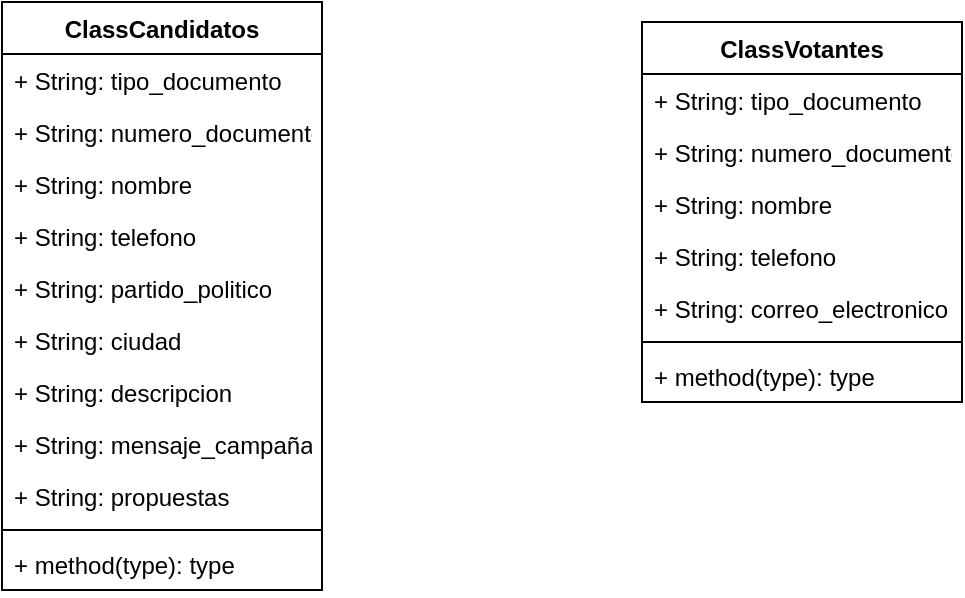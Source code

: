 <mxfile version="20.0.3" type="github">
  <diagram name="Page-1" id="c4acf3e9-155e-7222-9cf6-157b1a14988f">
    <mxGraphModel dx="981" dy="548" grid="1" gridSize="10" guides="1" tooltips="1" connect="1" arrows="1" fold="1" page="1" pageScale="1" pageWidth="850" pageHeight="1100" background="none" math="0" shadow="0">
      <root>
        <mxCell id="0" />
        <mxCell id="1" parent="0" />
        <mxCell id="cFoRg0rLneCfmQRP-767-1" value="ClassCandidatos" style="swimlane;fontStyle=1;align=center;verticalAlign=top;childLayout=stackLayout;horizontal=1;startSize=26;horizontalStack=0;resizeParent=1;resizeParentMax=0;resizeLast=0;collapsible=1;marginBottom=0;" vertex="1" parent="1">
          <mxGeometry x="40" y="100" width="160" height="294" as="geometry" />
        </mxCell>
        <mxCell id="cFoRg0rLneCfmQRP-767-2" value="+ String: tipo_documento" style="text;strokeColor=none;fillColor=none;align=left;verticalAlign=top;spacingLeft=4;spacingRight=4;overflow=hidden;rotatable=0;points=[[0,0.5],[1,0.5]];portConstraint=eastwest;" vertex="1" parent="cFoRg0rLneCfmQRP-767-1">
          <mxGeometry y="26" width="160" height="26" as="geometry" />
        </mxCell>
        <mxCell id="cFoRg0rLneCfmQRP-767-9" value="+ String: numero_documento" style="text;strokeColor=none;fillColor=none;align=left;verticalAlign=top;spacingLeft=4;spacingRight=4;overflow=hidden;rotatable=0;points=[[0,0.5],[1,0.5]];portConstraint=eastwest;" vertex="1" parent="cFoRg0rLneCfmQRP-767-1">
          <mxGeometry y="52" width="160" height="26" as="geometry" />
        </mxCell>
        <mxCell id="cFoRg0rLneCfmQRP-767-10" value="+ String: nombre" style="text;strokeColor=none;fillColor=none;align=left;verticalAlign=top;spacingLeft=4;spacingRight=4;overflow=hidden;rotatable=0;points=[[0,0.5],[1,0.5]];portConstraint=eastwest;" vertex="1" parent="cFoRg0rLneCfmQRP-767-1">
          <mxGeometry y="78" width="160" height="26" as="geometry" />
        </mxCell>
        <mxCell id="cFoRg0rLneCfmQRP-767-11" value="+ String: telefono" style="text;strokeColor=none;fillColor=none;align=left;verticalAlign=top;spacingLeft=4;spacingRight=4;overflow=hidden;rotatable=0;points=[[0,0.5],[1,0.5]];portConstraint=eastwest;" vertex="1" parent="cFoRg0rLneCfmQRP-767-1">
          <mxGeometry y="104" width="160" height="26" as="geometry" />
        </mxCell>
        <mxCell id="cFoRg0rLneCfmQRP-767-12" value="+ String: partido_politico" style="text;strokeColor=none;fillColor=none;align=left;verticalAlign=top;spacingLeft=4;spacingRight=4;overflow=hidden;rotatable=0;points=[[0,0.5],[1,0.5]];portConstraint=eastwest;" vertex="1" parent="cFoRg0rLneCfmQRP-767-1">
          <mxGeometry y="130" width="160" height="26" as="geometry" />
        </mxCell>
        <mxCell id="cFoRg0rLneCfmQRP-767-13" value="+ String: ciudad&#xa;" style="text;strokeColor=none;fillColor=none;align=left;verticalAlign=top;spacingLeft=4;spacingRight=4;overflow=hidden;rotatable=0;points=[[0,0.5],[1,0.5]];portConstraint=eastwest;" vertex="1" parent="cFoRg0rLneCfmQRP-767-1">
          <mxGeometry y="156" width="160" height="26" as="geometry" />
        </mxCell>
        <mxCell id="cFoRg0rLneCfmQRP-767-15" value="+ String: descripcion&#xa;" style="text;strokeColor=none;fillColor=none;align=left;verticalAlign=top;spacingLeft=4;spacingRight=4;overflow=hidden;rotatable=0;points=[[0,0.5],[1,0.5]];portConstraint=eastwest;" vertex="1" parent="cFoRg0rLneCfmQRP-767-1">
          <mxGeometry y="182" width="160" height="26" as="geometry" />
        </mxCell>
        <mxCell id="cFoRg0rLneCfmQRP-767-17" value="+ String: mensaje_campaña&#xa;" style="text;strokeColor=none;fillColor=none;align=left;verticalAlign=top;spacingLeft=4;spacingRight=4;overflow=hidden;rotatable=0;points=[[0,0.5],[1,0.5]];portConstraint=eastwest;" vertex="1" parent="cFoRg0rLneCfmQRP-767-1">
          <mxGeometry y="208" width="160" height="26" as="geometry" />
        </mxCell>
        <mxCell id="cFoRg0rLneCfmQRP-767-18" value="+ String: propuestas" style="text;strokeColor=none;fillColor=none;align=left;verticalAlign=top;spacingLeft=4;spacingRight=4;overflow=hidden;rotatable=0;points=[[0,0.5],[1,0.5]];portConstraint=eastwest;" vertex="1" parent="cFoRg0rLneCfmQRP-767-1">
          <mxGeometry y="234" width="160" height="26" as="geometry" />
        </mxCell>
        <mxCell id="cFoRg0rLneCfmQRP-767-3" value="" style="line;strokeWidth=1;fillColor=none;align=left;verticalAlign=middle;spacingTop=-1;spacingLeft=3;spacingRight=3;rotatable=0;labelPosition=right;points=[];portConstraint=eastwest;" vertex="1" parent="cFoRg0rLneCfmQRP-767-1">
          <mxGeometry y="260" width="160" height="8" as="geometry" />
        </mxCell>
        <mxCell id="cFoRg0rLneCfmQRP-767-4" value="+ method(type): type" style="text;strokeColor=none;fillColor=none;align=left;verticalAlign=top;spacingLeft=4;spacingRight=4;overflow=hidden;rotatable=0;points=[[0,0.5],[1,0.5]];portConstraint=eastwest;" vertex="1" parent="cFoRg0rLneCfmQRP-767-1">
          <mxGeometry y="268" width="160" height="26" as="geometry" />
        </mxCell>
        <mxCell id="cFoRg0rLneCfmQRP-767-19" value="ClassVotantes" style="swimlane;fontStyle=1;align=center;verticalAlign=top;childLayout=stackLayout;horizontal=1;startSize=26;horizontalStack=0;resizeParent=1;resizeParentMax=0;resizeLast=0;collapsible=1;marginBottom=0;" vertex="1" parent="1">
          <mxGeometry x="360" y="110" width="160" height="190" as="geometry" />
        </mxCell>
        <mxCell id="cFoRg0rLneCfmQRP-767-20" value="+ String: tipo_documento" style="text;strokeColor=none;fillColor=none;align=left;verticalAlign=top;spacingLeft=4;spacingRight=4;overflow=hidden;rotatable=0;points=[[0,0.5],[1,0.5]];portConstraint=eastwest;" vertex="1" parent="cFoRg0rLneCfmQRP-767-19">
          <mxGeometry y="26" width="160" height="26" as="geometry" />
        </mxCell>
        <mxCell id="cFoRg0rLneCfmQRP-767-21" value="+ String: numero_documento" style="text;strokeColor=none;fillColor=none;align=left;verticalAlign=top;spacingLeft=4;spacingRight=4;overflow=hidden;rotatable=0;points=[[0,0.5],[1,0.5]];portConstraint=eastwest;" vertex="1" parent="cFoRg0rLneCfmQRP-767-19">
          <mxGeometry y="52" width="160" height="26" as="geometry" />
        </mxCell>
        <mxCell id="cFoRg0rLneCfmQRP-767-22" value="+ String: nombre" style="text;strokeColor=none;fillColor=none;align=left;verticalAlign=top;spacingLeft=4;spacingRight=4;overflow=hidden;rotatable=0;points=[[0,0.5],[1,0.5]];portConstraint=eastwest;" vertex="1" parent="cFoRg0rLneCfmQRP-767-19">
          <mxGeometry y="78" width="160" height="26" as="geometry" />
        </mxCell>
        <mxCell id="cFoRg0rLneCfmQRP-767-23" value="+ String: telefono" style="text;strokeColor=none;fillColor=none;align=left;verticalAlign=top;spacingLeft=4;spacingRight=4;overflow=hidden;rotatable=0;points=[[0,0.5],[1,0.5]];portConstraint=eastwest;" vertex="1" parent="cFoRg0rLneCfmQRP-767-19">
          <mxGeometry y="104" width="160" height="26" as="geometry" />
        </mxCell>
        <mxCell id="cFoRg0rLneCfmQRP-767-24" value="+ String: correo_electronico" style="text;strokeColor=none;fillColor=none;align=left;verticalAlign=top;spacingLeft=4;spacingRight=4;overflow=hidden;rotatable=0;points=[[0,0.5],[1,0.5]];portConstraint=eastwest;" vertex="1" parent="cFoRg0rLneCfmQRP-767-19">
          <mxGeometry y="130" width="160" height="26" as="geometry" />
        </mxCell>
        <mxCell id="cFoRg0rLneCfmQRP-767-29" value="" style="line;strokeWidth=1;fillColor=none;align=left;verticalAlign=middle;spacingTop=-1;spacingLeft=3;spacingRight=3;rotatable=0;labelPosition=right;points=[];portConstraint=eastwest;" vertex="1" parent="cFoRg0rLneCfmQRP-767-19">
          <mxGeometry y="156" width="160" height="8" as="geometry" />
        </mxCell>
        <mxCell id="cFoRg0rLneCfmQRP-767-30" value="+ method(type): type" style="text;strokeColor=none;fillColor=none;align=left;verticalAlign=top;spacingLeft=4;spacingRight=4;overflow=hidden;rotatable=0;points=[[0,0.5],[1,0.5]];portConstraint=eastwest;" vertex="1" parent="cFoRg0rLneCfmQRP-767-19">
          <mxGeometry y="164" width="160" height="26" as="geometry" />
        </mxCell>
      </root>
    </mxGraphModel>
  </diagram>
</mxfile>
